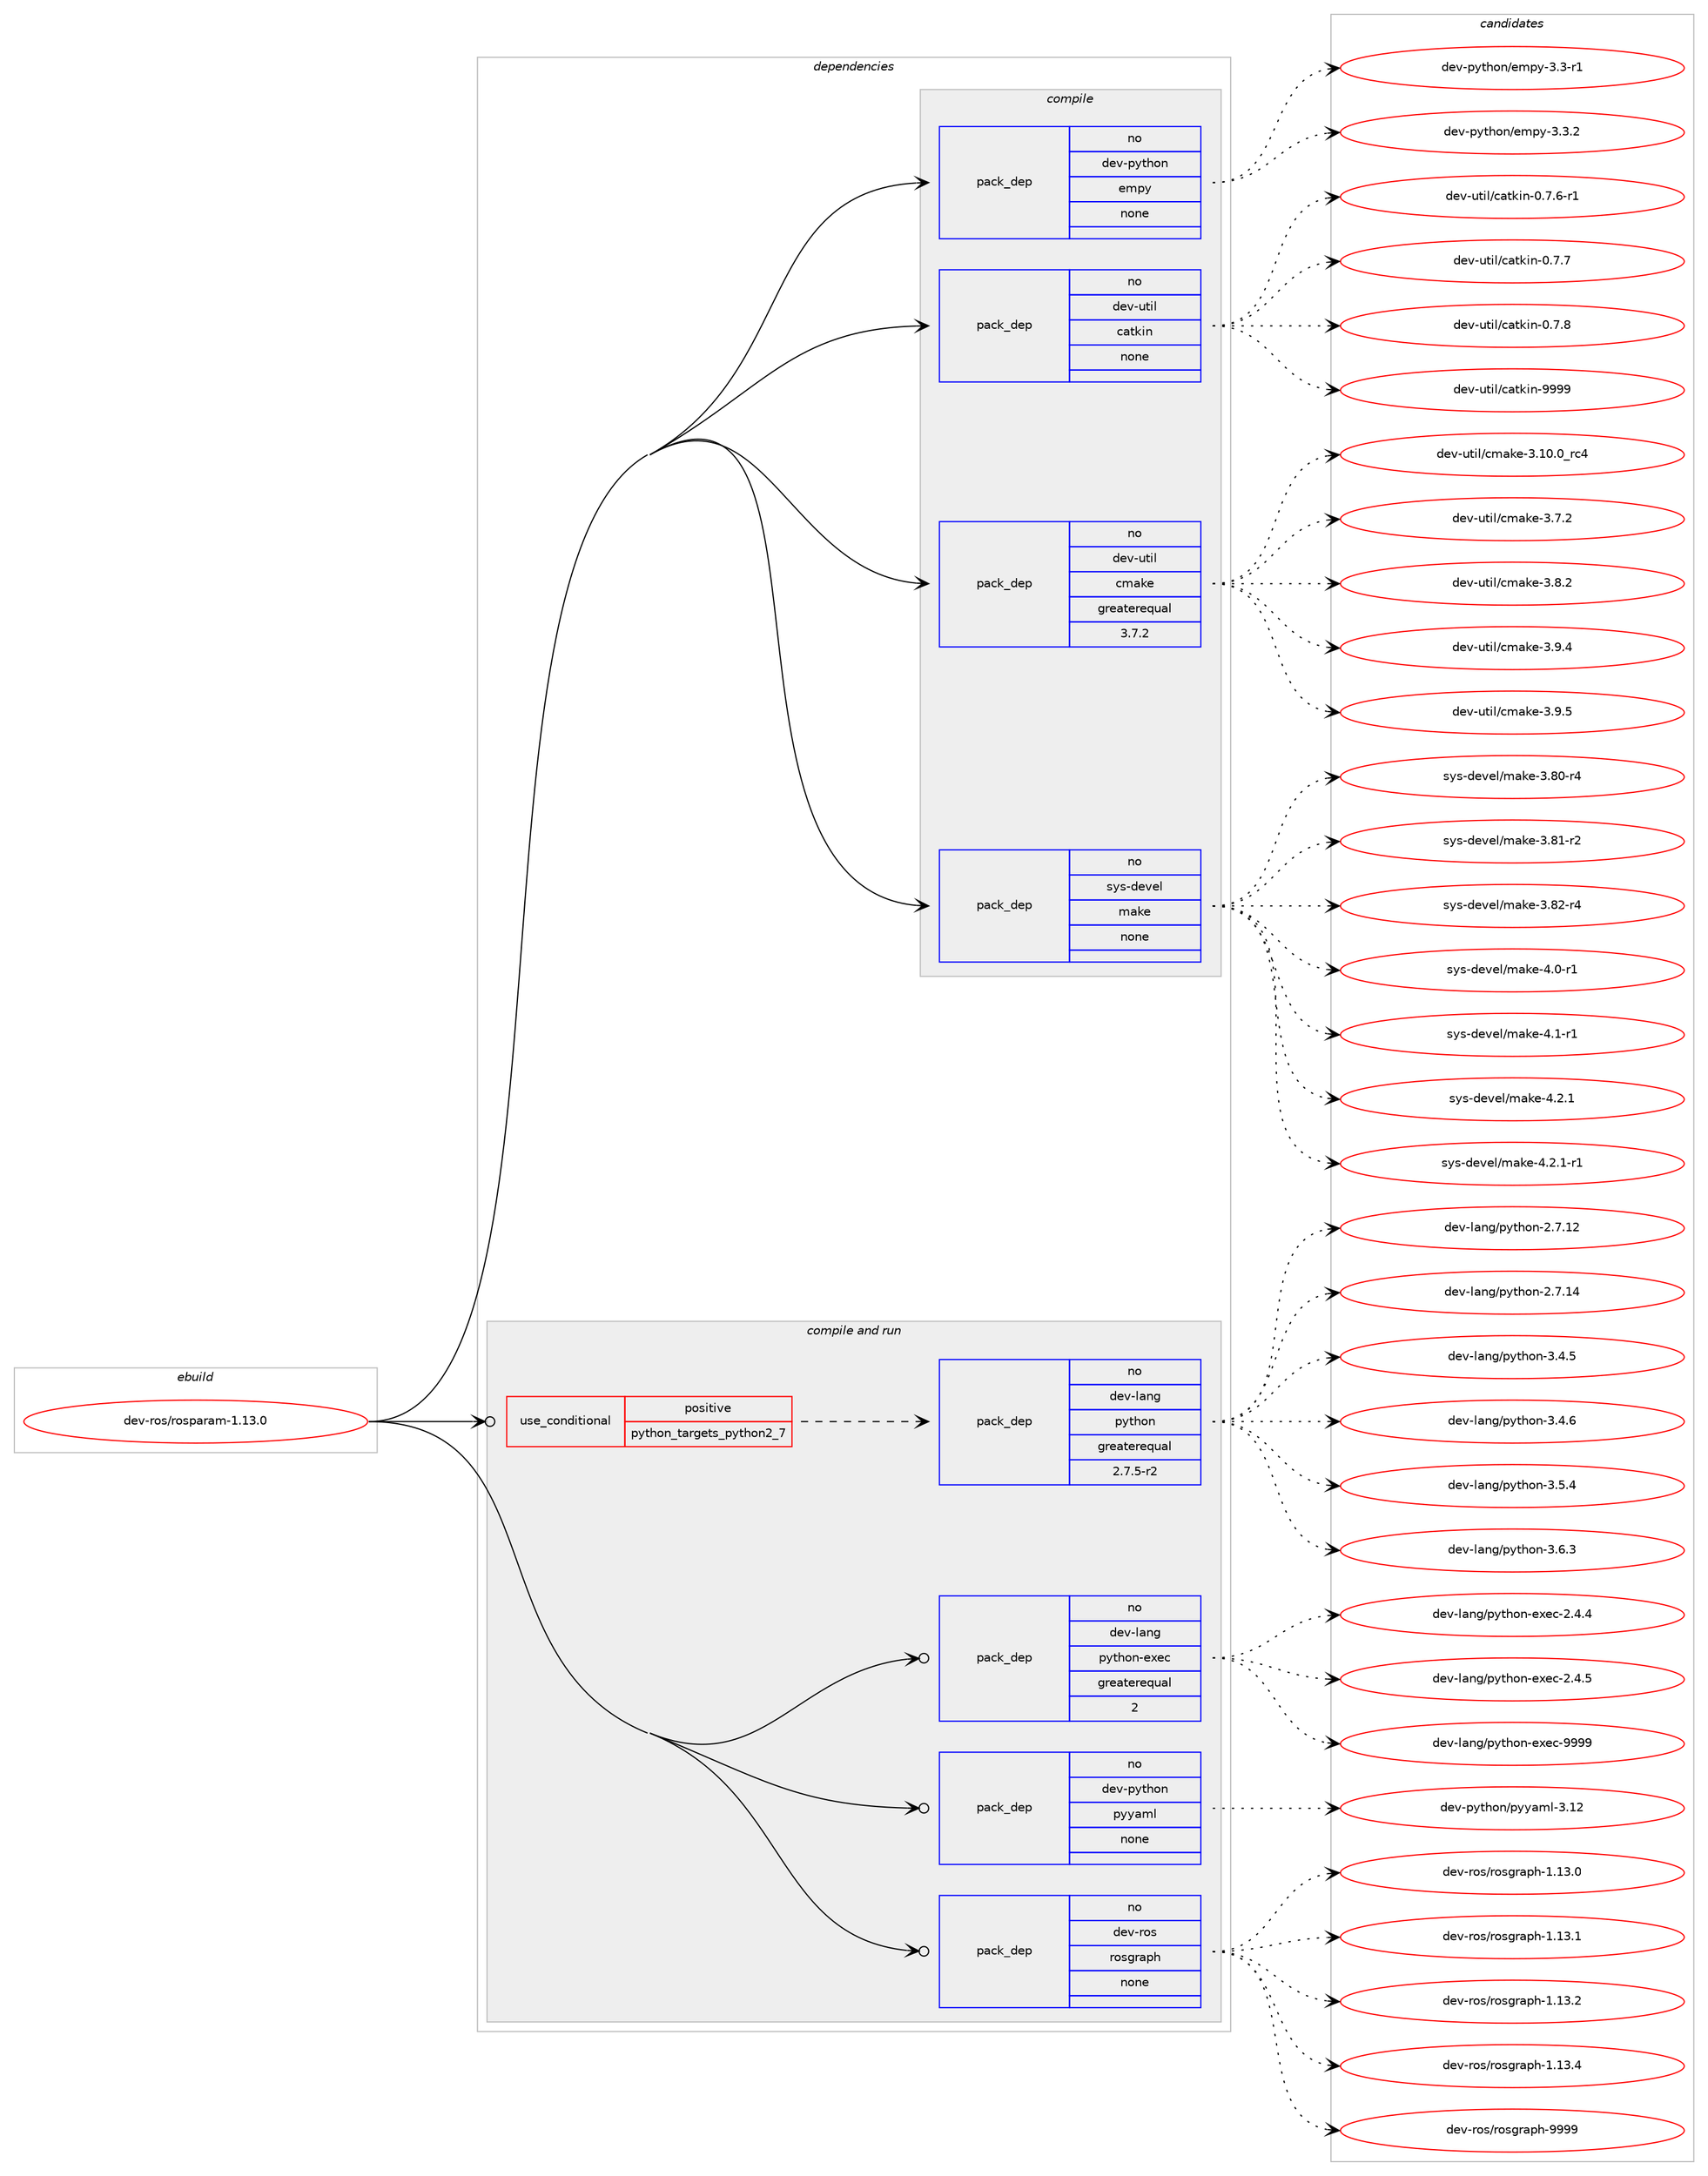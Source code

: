 digraph prolog {

# *************
# Graph options
# *************

newrank=true;
concentrate=true;
compound=true;
graph [rankdir=LR,fontname=Helvetica,fontsize=10,ranksep=1.5];#, ranksep=2.5, nodesep=0.2];
edge  [arrowhead=vee];
node  [fontname=Helvetica,fontsize=10];

# **********
# The ebuild
# **********

subgraph cluster_leftcol {
color=gray;
rank=same;
label=<<i>ebuild</i>>;
id [label="dev-ros/rosparam-1.13.0", color=red, width=4, href="../dev-ros/rosparam-1.13.0.svg"];
}

# ****************
# The dependencies
# ****************

subgraph cluster_midcol {
color=gray;
label=<<i>dependencies</i>>;
subgraph cluster_compile {
fillcolor="#eeeeee";
style=filled;
label=<<i>compile</i>>;
subgraph pack159792 {
dependency210516 [label=<<TABLE BORDER="0" CELLBORDER="1" CELLSPACING="0" CELLPADDING="4" WIDTH="220"><TR><TD ROWSPAN="6" CELLPADDING="30">pack_dep</TD></TR><TR><TD WIDTH="110">no</TD></TR><TR><TD>dev-python</TD></TR><TR><TD>empy</TD></TR><TR><TD>none</TD></TR><TR><TD></TD></TR></TABLE>>, shape=none, color=blue];
}
id:e -> dependency210516:w [weight=20,style="solid",arrowhead="vee"];
subgraph pack159793 {
dependency210517 [label=<<TABLE BORDER="0" CELLBORDER="1" CELLSPACING="0" CELLPADDING="4" WIDTH="220"><TR><TD ROWSPAN="6" CELLPADDING="30">pack_dep</TD></TR><TR><TD WIDTH="110">no</TD></TR><TR><TD>dev-util</TD></TR><TR><TD>catkin</TD></TR><TR><TD>none</TD></TR><TR><TD></TD></TR></TABLE>>, shape=none, color=blue];
}
id:e -> dependency210517:w [weight=20,style="solid",arrowhead="vee"];
subgraph pack159794 {
dependency210518 [label=<<TABLE BORDER="0" CELLBORDER="1" CELLSPACING="0" CELLPADDING="4" WIDTH="220"><TR><TD ROWSPAN="6" CELLPADDING="30">pack_dep</TD></TR><TR><TD WIDTH="110">no</TD></TR><TR><TD>dev-util</TD></TR><TR><TD>cmake</TD></TR><TR><TD>greaterequal</TD></TR><TR><TD>3.7.2</TD></TR></TABLE>>, shape=none, color=blue];
}
id:e -> dependency210518:w [weight=20,style="solid",arrowhead="vee"];
subgraph pack159795 {
dependency210519 [label=<<TABLE BORDER="0" CELLBORDER="1" CELLSPACING="0" CELLPADDING="4" WIDTH="220"><TR><TD ROWSPAN="6" CELLPADDING="30">pack_dep</TD></TR><TR><TD WIDTH="110">no</TD></TR><TR><TD>sys-devel</TD></TR><TR><TD>make</TD></TR><TR><TD>none</TD></TR><TR><TD></TD></TR></TABLE>>, shape=none, color=blue];
}
id:e -> dependency210519:w [weight=20,style="solid",arrowhead="vee"];
}
subgraph cluster_compileandrun {
fillcolor="#eeeeee";
style=filled;
label=<<i>compile and run</i>>;
subgraph cond46737 {
dependency210520 [label=<<TABLE BORDER="0" CELLBORDER="1" CELLSPACING="0" CELLPADDING="4"><TR><TD ROWSPAN="3" CELLPADDING="10">use_conditional</TD></TR><TR><TD>positive</TD></TR><TR><TD>python_targets_python2_7</TD></TR></TABLE>>, shape=none, color=red];
subgraph pack159796 {
dependency210521 [label=<<TABLE BORDER="0" CELLBORDER="1" CELLSPACING="0" CELLPADDING="4" WIDTH="220"><TR><TD ROWSPAN="6" CELLPADDING="30">pack_dep</TD></TR><TR><TD WIDTH="110">no</TD></TR><TR><TD>dev-lang</TD></TR><TR><TD>python</TD></TR><TR><TD>greaterequal</TD></TR><TR><TD>2.7.5-r2</TD></TR></TABLE>>, shape=none, color=blue];
}
dependency210520:e -> dependency210521:w [weight=20,style="dashed",arrowhead="vee"];
}
id:e -> dependency210520:w [weight=20,style="solid",arrowhead="odotvee"];
subgraph pack159797 {
dependency210522 [label=<<TABLE BORDER="0" CELLBORDER="1" CELLSPACING="0" CELLPADDING="4" WIDTH="220"><TR><TD ROWSPAN="6" CELLPADDING="30">pack_dep</TD></TR><TR><TD WIDTH="110">no</TD></TR><TR><TD>dev-lang</TD></TR><TR><TD>python-exec</TD></TR><TR><TD>greaterequal</TD></TR><TR><TD>2</TD></TR></TABLE>>, shape=none, color=blue];
}
id:e -> dependency210522:w [weight=20,style="solid",arrowhead="odotvee"];
subgraph pack159798 {
dependency210523 [label=<<TABLE BORDER="0" CELLBORDER="1" CELLSPACING="0" CELLPADDING="4" WIDTH="220"><TR><TD ROWSPAN="6" CELLPADDING="30">pack_dep</TD></TR><TR><TD WIDTH="110">no</TD></TR><TR><TD>dev-python</TD></TR><TR><TD>pyyaml</TD></TR><TR><TD>none</TD></TR><TR><TD></TD></TR></TABLE>>, shape=none, color=blue];
}
id:e -> dependency210523:w [weight=20,style="solid",arrowhead="odotvee"];
subgraph pack159799 {
dependency210524 [label=<<TABLE BORDER="0" CELLBORDER="1" CELLSPACING="0" CELLPADDING="4" WIDTH="220"><TR><TD ROWSPAN="6" CELLPADDING="30">pack_dep</TD></TR><TR><TD WIDTH="110">no</TD></TR><TR><TD>dev-ros</TD></TR><TR><TD>rosgraph</TD></TR><TR><TD>none</TD></TR><TR><TD></TD></TR></TABLE>>, shape=none, color=blue];
}
id:e -> dependency210524:w [weight=20,style="solid",arrowhead="odotvee"];
}
subgraph cluster_run {
fillcolor="#eeeeee";
style=filled;
label=<<i>run</i>>;
}
}

# **************
# The candidates
# **************

subgraph cluster_choices {
rank=same;
color=gray;
label=<<i>candidates</i>>;

subgraph choice159792 {
color=black;
nodesep=1;
choice1001011184511212111610411111047101109112121455146514511449 [label="dev-python/empy-3.3-r1", color=red, width=4,href="../dev-python/empy-3.3-r1.svg"];
choice1001011184511212111610411111047101109112121455146514650 [label="dev-python/empy-3.3.2", color=red, width=4,href="../dev-python/empy-3.3.2.svg"];
dependency210516:e -> choice1001011184511212111610411111047101109112121455146514511449:w [style=dotted,weight="100"];
dependency210516:e -> choice1001011184511212111610411111047101109112121455146514650:w [style=dotted,weight="100"];
}
subgraph choice159793 {
color=black;
nodesep=1;
choice100101118451171161051084799971161071051104548465546544511449 [label="dev-util/catkin-0.7.6-r1", color=red, width=4,href="../dev-util/catkin-0.7.6-r1.svg"];
choice10010111845117116105108479997116107105110454846554655 [label="dev-util/catkin-0.7.7", color=red, width=4,href="../dev-util/catkin-0.7.7.svg"];
choice10010111845117116105108479997116107105110454846554656 [label="dev-util/catkin-0.7.8", color=red, width=4,href="../dev-util/catkin-0.7.8.svg"];
choice100101118451171161051084799971161071051104557575757 [label="dev-util/catkin-9999", color=red, width=4,href="../dev-util/catkin-9999.svg"];
dependency210517:e -> choice100101118451171161051084799971161071051104548465546544511449:w [style=dotted,weight="100"];
dependency210517:e -> choice10010111845117116105108479997116107105110454846554655:w [style=dotted,weight="100"];
dependency210517:e -> choice10010111845117116105108479997116107105110454846554656:w [style=dotted,weight="100"];
dependency210517:e -> choice100101118451171161051084799971161071051104557575757:w [style=dotted,weight="100"];
}
subgraph choice159794 {
color=black;
nodesep=1;
choice1001011184511711610510847991099710710145514649484648951149952 [label="dev-util/cmake-3.10.0_rc4", color=red, width=4,href="../dev-util/cmake-3.10.0_rc4.svg"];
choice10010111845117116105108479910997107101455146554650 [label="dev-util/cmake-3.7.2", color=red, width=4,href="../dev-util/cmake-3.7.2.svg"];
choice10010111845117116105108479910997107101455146564650 [label="dev-util/cmake-3.8.2", color=red, width=4,href="../dev-util/cmake-3.8.2.svg"];
choice10010111845117116105108479910997107101455146574652 [label="dev-util/cmake-3.9.4", color=red, width=4,href="../dev-util/cmake-3.9.4.svg"];
choice10010111845117116105108479910997107101455146574653 [label="dev-util/cmake-3.9.5", color=red, width=4,href="../dev-util/cmake-3.9.5.svg"];
dependency210518:e -> choice1001011184511711610510847991099710710145514649484648951149952:w [style=dotted,weight="100"];
dependency210518:e -> choice10010111845117116105108479910997107101455146554650:w [style=dotted,weight="100"];
dependency210518:e -> choice10010111845117116105108479910997107101455146564650:w [style=dotted,weight="100"];
dependency210518:e -> choice10010111845117116105108479910997107101455146574652:w [style=dotted,weight="100"];
dependency210518:e -> choice10010111845117116105108479910997107101455146574653:w [style=dotted,weight="100"];
}
subgraph choice159795 {
color=black;
nodesep=1;
choice11512111545100101118101108471099710710145514656484511452 [label="sys-devel/make-3.80-r4", color=red, width=4,href="../sys-devel/make-3.80-r4.svg"];
choice11512111545100101118101108471099710710145514656494511450 [label="sys-devel/make-3.81-r2", color=red, width=4,href="../sys-devel/make-3.81-r2.svg"];
choice11512111545100101118101108471099710710145514656504511452 [label="sys-devel/make-3.82-r4", color=red, width=4,href="../sys-devel/make-3.82-r4.svg"];
choice115121115451001011181011084710997107101455246484511449 [label="sys-devel/make-4.0-r1", color=red, width=4,href="../sys-devel/make-4.0-r1.svg"];
choice115121115451001011181011084710997107101455246494511449 [label="sys-devel/make-4.1-r1", color=red, width=4,href="../sys-devel/make-4.1-r1.svg"];
choice115121115451001011181011084710997107101455246504649 [label="sys-devel/make-4.2.1", color=red, width=4,href="../sys-devel/make-4.2.1.svg"];
choice1151211154510010111810110847109971071014552465046494511449 [label="sys-devel/make-4.2.1-r1", color=red, width=4,href="../sys-devel/make-4.2.1-r1.svg"];
dependency210519:e -> choice11512111545100101118101108471099710710145514656484511452:w [style=dotted,weight="100"];
dependency210519:e -> choice11512111545100101118101108471099710710145514656494511450:w [style=dotted,weight="100"];
dependency210519:e -> choice11512111545100101118101108471099710710145514656504511452:w [style=dotted,weight="100"];
dependency210519:e -> choice115121115451001011181011084710997107101455246484511449:w [style=dotted,weight="100"];
dependency210519:e -> choice115121115451001011181011084710997107101455246494511449:w [style=dotted,weight="100"];
dependency210519:e -> choice115121115451001011181011084710997107101455246504649:w [style=dotted,weight="100"];
dependency210519:e -> choice1151211154510010111810110847109971071014552465046494511449:w [style=dotted,weight="100"];
}
subgraph choice159796 {
color=black;
nodesep=1;
choice10010111845108971101034711212111610411111045504655464950 [label="dev-lang/python-2.7.12", color=red, width=4,href="../dev-lang/python-2.7.12.svg"];
choice10010111845108971101034711212111610411111045504655464952 [label="dev-lang/python-2.7.14", color=red, width=4,href="../dev-lang/python-2.7.14.svg"];
choice100101118451089711010347112121116104111110455146524653 [label="dev-lang/python-3.4.5", color=red, width=4,href="../dev-lang/python-3.4.5.svg"];
choice100101118451089711010347112121116104111110455146524654 [label="dev-lang/python-3.4.6", color=red, width=4,href="../dev-lang/python-3.4.6.svg"];
choice100101118451089711010347112121116104111110455146534652 [label="dev-lang/python-3.5.4", color=red, width=4,href="../dev-lang/python-3.5.4.svg"];
choice100101118451089711010347112121116104111110455146544651 [label="dev-lang/python-3.6.3", color=red, width=4,href="../dev-lang/python-3.6.3.svg"];
dependency210521:e -> choice10010111845108971101034711212111610411111045504655464950:w [style=dotted,weight="100"];
dependency210521:e -> choice10010111845108971101034711212111610411111045504655464952:w [style=dotted,weight="100"];
dependency210521:e -> choice100101118451089711010347112121116104111110455146524653:w [style=dotted,weight="100"];
dependency210521:e -> choice100101118451089711010347112121116104111110455146524654:w [style=dotted,weight="100"];
dependency210521:e -> choice100101118451089711010347112121116104111110455146534652:w [style=dotted,weight="100"];
dependency210521:e -> choice100101118451089711010347112121116104111110455146544651:w [style=dotted,weight="100"];
}
subgraph choice159797 {
color=black;
nodesep=1;
choice1001011184510897110103471121211161041111104510112010199455046524652 [label="dev-lang/python-exec-2.4.4", color=red, width=4,href="../dev-lang/python-exec-2.4.4.svg"];
choice1001011184510897110103471121211161041111104510112010199455046524653 [label="dev-lang/python-exec-2.4.5", color=red, width=4,href="../dev-lang/python-exec-2.4.5.svg"];
choice10010111845108971101034711212111610411111045101120101994557575757 [label="dev-lang/python-exec-9999", color=red, width=4,href="../dev-lang/python-exec-9999.svg"];
dependency210522:e -> choice1001011184510897110103471121211161041111104510112010199455046524652:w [style=dotted,weight="100"];
dependency210522:e -> choice1001011184510897110103471121211161041111104510112010199455046524653:w [style=dotted,weight="100"];
dependency210522:e -> choice10010111845108971101034711212111610411111045101120101994557575757:w [style=dotted,weight="100"];
}
subgraph choice159798 {
color=black;
nodesep=1;
choice1001011184511212111610411111047112121121971091084551464950 [label="dev-python/pyyaml-3.12", color=red, width=4,href="../dev-python/pyyaml-3.12.svg"];
dependency210523:e -> choice1001011184511212111610411111047112121121971091084551464950:w [style=dotted,weight="100"];
}
subgraph choice159799 {
color=black;
nodesep=1;
choice10010111845114111115471141111151031149711210445494649514648 [label="dev-ros/rosgraph-1.13.0", color=red, width=4,href="../dev-ros/rosgraph-1.13.0.svg"];
choice10010111845114111115471141111151031149711210445494649514649 [label="dev-ros/rosgraph-1.13.1", color=red, width=4,href="../dev-ros/rosgraph-1.13.1.svg"];
choice10010111845114111115471141111151031149711210445494649514650 [label="dev-ros/rosgraph-1.13.2", color=red, width=4,href="../dev-ros/rosgraph-1.13.2.svg"];
choice10010111845114111115471141111151031149711210445494649514652 [label="dev-ros/rosgraph-1.13.4", color=red, width=4,href="../dev-ros/rosgraph-1.13.4.svg"];
choice1001011184511411111547114111115103114971121044557575757 [label="dev-ros/rosgraph-9999", color=red, width=4,href="../dev-ros/rosgraph-9999.svg"];
dependency210524:e -> choice10010111845114111115471141111151031149711210445494649514648:w [style=dotted,weight="100"];
dependency210524:e -> choice10010111845114111115471141111151031149711210445494649514649:w [style=dotted,weight="100"];
dependency210524:e -> choice10010111845114111115471141111151031149711210445494649514650:w [style=dotted,weight="100"];
dependency210524:e -> choice10010111845114111115471141111151031149711210445494649514652:w [style=dotted,weight="100"];
dependency210524:e -> choice1001011184511411111547114111115103114971121044557575757:w [style=dotted,weight="100"];
}
}

}
